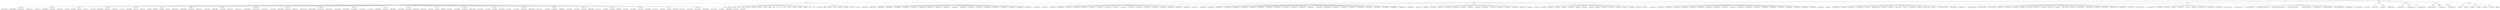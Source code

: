 digraph Motion {
    MackLake [ label = "Mack Lake" ]
    NewYork  [ label = "New York"  ]
    HongKong [ label = "Hong Kong" ]
    
    Listing -> {Video, Timelapse, Infinity, FireWater, Metallic, Smoke, Breathe}
        Video -> {Butterfly, Jellyfish, Flower}
            Butterfly -> {Amphitryon, Apallonia, Atlas, Beatifica, Blumei, Dido, Doubledayi, Excelsior, Hypermnestra, Idaeoides, Lorquinianus, Lechenaulti, Leucippe, Limborgii, Luna, Menelaus, Myrina, Paradisea, Rhadama, Ripheus, Rurina, Sangaris, Sylvia, Timorensis, Weiskei}
                Menelaus -> {"03-M-Menelaus-H264-A", "03-M-Menelaus-H264-B", "03-M-Menelaus-H264-E", "03-M-Menelaus-H264-F"}
                Dido -> {"23-P-Dido-H264-A", "23-P-Dido-H264-B", "23-P-Dido-H264-E", "23-P-Dido-H264-F"}
                Blumei -> {"01-P-Blumei-H264-A", "01-P-Blumei-H264-B", "01-P-Blumei-H264-E", "01-P-Blumei-H264-F"}
                Weiskei -> {"11-G-Weiskei-H264-A", "11-G-Weiskei-H264-B", "11-G-Weiskei-H264-E", "11-G-Weiskei-H264-F"}
                Doubledayi -> {"24-Z-Doubledayi-H264-A", "24-Z-Doubledayi-H264-B", "24-Z-Doubledayi-H264-E", "24-Z-Doubledayi-H264-F"}
                Ripheus -> {"15-U-Ripheus-H264-A", "15-U-Ripheus-H264-B", "15-U-Ripheus-H264-E", "15-U-Ripheus-H264-F"}
                Amphitryon -> {"16-M-Amphitryon-H264-A", "16-M-Amphitryon-H264-B", "16-M-Amphitryon-H264-E", "16-M-Amphitryon-H264-F"}
                Apallonia -> {"22-L-Apallonia-H264-A", "22-L-Apallonia-H264-B", "22-L-Apallonia-H264-E", "22-L-Apallonia-H264-F"}
                Beatifica -> {"09-A-Beatifica-H264-A", "09-A-Beatifica-H264-B", "09-A-Beatifica-H264-E", "09-A-Beatifica-H264-F"}
                Leucippe -> {"12-H-Leucippe-H264-A", "12-H-Leucippe-H264-B", "12-H-Leucippe-H264-E", "12-H-Leucippe-H264-F"}
                Myrina -> {"14-C-Myrina-H264-A", "14-C-Myrina-H264-B", "14-C-Myrina-H264-E", "14-C-Myrina-H264-F"}
                Timorensis -> {"18-D-Timorensis-H264-A", "18-D-Timorensis-H264-B", "18-D-Timorensis-H264-E", "18-D-Timorensis-H264-F"}
                Rhadama -> {"07-J-Rhadama-H264-A", "07-J-Rhadama-H264-B", "07-J-Rhadama-H264-E", "07-J-Rhadama-H264-F"}
                Idaeoides -> {"08-I-Idaeoides-H264-A", "08-I-Idaeoides-H264-B", "08-I-Idaeoides-H264-E", "08-I-Idaeoides-H264-F"}
                Sangaris -> {"17-C-Sangaris-H264-A", "17-C-Sangaris-H264-B", "17-C-Sangaris-H264-E", "17-C-Sangaris-H264-F"}
                Paradisea -> {"04-O-Paradisea-H264-A", "04-O-Paradisea-H264-B", "04-O-Paradisea-H264-E", "04-O-Paradisea-H264-F"}
                Lorquinianus -> {"25-P-Lorquinianus-H264-A", "25-P-Lorquinianus-H264-B", "25-P-Lorquinianus-H264-E", "25-P-Lorquinianus-H264-F"}
                Hypermnestra -> {"21-I-Hypermnestra-H264-A", "21-I-Hypermnestra-H264-B", "21-I-Hypermnestra-H264-E", "21-I-Hypermnestra-H264-F"}
                Sylvia -> {"13-P-Sylvia-H264-A", "13-P-Sylvia-H264-B", "13-P-Sylvia-H264-E", "13-P-Sylvia-H264-F"}
                Rurina -> {"19-P-Rurina-H264-A", "19-P-Rurina-H264-B", "19-P-Rurina-H264-E", "19-P-Rurina-H264-F"}
                Atlas -> {"06-A-Atlas-H264-A", "06-A-Atlas-H264-B", "06-A-Atlas-H264-E", "06-A-Atlas-H264-F"}
                Luna -> {"02-A-Luna-H264-A", "02-A-Luna-H264-B", "02-A-Luna-H264-E", "02-A-Luna-H264-F"}
                Limborgii -> {"05-K-Limborgii-H264-A", "05-K-Limborgii-H264-B", "05-K-Limborgii-H264-E", "05-K-Limborgii-H264-F"}
                Excelsior -> {"20-C-Excelsior-H264-A", "20-C-Excelsior-H264-B", "20-C-Excelsior-H264-E", "20-C-Excelsior-H264-F"}
                Lechenaulti -> {"10-C-Lechenaulti-H264-A", "10-C-Lechenaulti-H264-B", "10-C-Lechenaulti-H264-E", "10-C-Lechenaulti-H264-F"}
                
            Jellyfish -> {"01-Cyndaria", "02-Cyndaria", "03-Cyndaria", "04-Cyndaria", "05-Lions-Mane", "06-Lions-Mane-alt", "06-Lions-Mane", "07-Lions-Mane", "08-Nettle", "09-Nettle", "10-Moon", "11-Moon", "12-Moon", "14-Root-Mouth", "16-Root-Mouth", "17-Blueblubber", "18-Blueblubber", "19-Moon", "21-Moon"}
            Flower -> {"CHRYSANTHEMUM", "GARDENIA", "PINK-DAHLIA", "PINK-PEONY", "PURPLE-PASSION", "WHITE-NIGELLA", "WILDFLOWER", "YELLOW-POPPY"}
        Timelapse -> {MackLake, NewYork, HongKong, London, Paris, Shanghai}
            MackLake -> {"timelapse-MackLake-001", "timelapse-MackLake-002", "timelapse-MackLake-003", "timelapse-MackLake-004", "timelapse-MackLake-005", "timelapse-MackLake-006", "timelapse-MackLake-007", "timelapse-MackLake-008", "timelapse-MackLake-009", "timelapse-MackLake-010", "timelapse-MackLake-011", "timelapse-MackLake-012", "timelapse-MackLake-013", "timelapse-MackLake-014", "timelapse-MackLake-015", "timelapse-MackLake-016", "timelapse-MackLake-017", "timelapse-MackLake-018", "timelapse-MackLake-019", "timelapse-MackLake-020", "timelapse-MackLake-021", "timelapse-MackLake-022"}
            NewYork -> {"timelapse-NewYork-001", "timelapse-NewYork-002", "timelapse-NewYork-003", "timelapse-NewYork-004", "timelapse-NewYork-005", "timelapse-NewYork-006", "timelapse-NewYork-007", "timelapse-NewYork-008", "timelapse-NewYork-009", "timelapse-NewYork-010", "timelapse-NewYork-011", "timelapse-NewYork-012", "timelapse-NewYork-013", "timelapse-NewYork-014", "timelapse-NewYork-015", "timelapse-NewYork-016", "timelapse-NewYork-017", "timelapse-NewYork-018", "timelapse-NewYork-019", "timelapse-NewYork-020"}
            HongKong -> {"timelapse-HongKong-001", "timelapse-HongKong-002", "timelapse-HongKong-003", "timelapse-HongKong-004", "timelapse-HongKong-005", "timelapse-HongKong-006", "timelapse-HongKong-007", "timelapse-HongKong-008", "timelapse-HongKong-009", "timelapse-HongKong-010", "timelapse-HongKong-011", "timelapse-HongKong-012", "timelapse-HongKong-013", "timelapse-HongKong-014", "timelapse-HongKong-015", "timelapse-HongKong-016", "timelapse-HongKong-017", "timelapse-HongKong-018", "timelapse-HongKong-019", "timelapse-HongKong-020", "timelapse-HongKong-021", "timelapse-HongKong-022", "timelapse-HongKong-023", "timelapse-HongKong-024", "timelapse-HongKong-025", "timelapse-HongKong-026"}
            London -> {"timelapse-London-001", "timelapse-London-002", "timelapse-London-003", "timelapse-London-004", "timelapse-London-005", "timelapse-London-006", "timelapse-London-007", "timelapse-London-008", "timelapse-London-009", "timelapse-London-010", "timelapse-London-011", "timelapse-London-012", "timelapse-London-013", "timelapse-London-014", "timelapse-London-015", "timelapse-London-016"}
            Paris -> {"timelapse-Paris-001", "timelapse-Paris-002", "timelapse-Paris-003", "timelapse-Paris-004", "timelapse-Paris-005", "timelapse-Paris-006", "timelapse-Paris-007", "timelapse-Paris-008", "timelapse-Paris-009", "timelapse-Paris-010", "timelapse-Paris-011", "timelapse-Paris-012", "timelapse-Paris-013", "timelapse-Paris-014", "timelapse-Paris-015", "timelapse-Paris-016", "timelapse-Paris-017"}
            Shanghai -> {"timelapse-Shanghai-001", "timelapse-Shanghai-002", "timelapse-Shanghai-003", "timelapse-Shanghai-004", "timelapse-Shanghai-005", "timelapse-Shanghai-006", "timelapse-Shanghai-007", "timelapse-Shanghai-008", "timelapse-Shanghai-009", "timelapse-Shanghai-010", "timelapse-Shanghai-011", "timelapse-Shanghai-012", "timelapse-Shanghai-013", "timelapse-Shanghai-014", "timelapse-Shanghai-015", "timelapse-Shanghai-016", "timelapse-Shanghai-017", "timelapse-Shanghai-018", "timelapse-Shanghai-019", "timelapse-Shanghai-020", "timelapse-Shanghai-021", "timelapse-Shanghai-022"}
        Infinity -> {Buzz, Woody, Jessie, Supporting}
            Buzz -> {"Infinity_Buzz_ball", "Infinity_Buzz_behind NIGHT", "Infinity_Buzz_behind", "Infinity_Buzz_glass knock", "Infinity_Buzz_glass salute", "Infinity_Buzz_laser", "Infinity_Buzz_look up and leave", "Infinity_Buzz_look up", "Infinity_Buzz_loop", "Infinity_Buzz_run NIGHT", "Infinity_Buzz_run", "Infinity_Buzz_wall NIGHT", "Infinity_Buzz_wall", "Infinity_Buzz_wings pop", "Infinity_Buzz_wrist", "Infinity_Buzz_zoom look up and leave", "Infinity_Buzz_zoom look up", "Infinity_Buzz_zoom loop"}
            Woody -> {"Infinity_Woody_Buzz drags off NIGHT", "Infinity_Woody_Buzz drags off", "Infinity_Woody_behind NIGHT", "Infinity_Woody_behind", "Infinity_Woody_big wave", "Infinity_Woody_hat", "Infinity_Woody_kick", "Infinity_Woody_kite", "Infinity_Woody_look up", "Infinity_Woody_loop", "Infinity_Woody_outro", "Infinity_Woody_point", "Infinity_Woody_run NIGHT", "Infinity_Woody_run", "Infinity_Woody_small wave", "Infinity_Woody_wall NIGHT", "Infinity_Woody_wall", "Infinity_Woody_zoom hat", "Infinity_Woody_zoom look up", "Infinity_Woody_zoom loop", "Infinity_Woody_zoom point", "Infinity_Woody_zoom small wave"}
            Jessie -> {"Infinity_Jessie_Bullseye & Ball", "Infinity_Jessie_bullseye", "Infinity_Jessie_flexing", "Infinity_Jessie_hat", "Infinity_Jessie_look up", "Infinity_Jessie_loop", "Infinity_Jessie_outro", "Infinity_Jessie_thumbs up", "Infinity_Jessie_zoom look up", "Infinity_Jessie_zoom loop", "Infinity_Jessie_zoom thumbs up"}
            Supporting -> {"Infinity_Supporting_Alien bounce", "Infinity_Supporting_Bullseye happy", "Infinity_Supporting_Buzz & Woody behind NIGHT", "Infinity_Supporting_Buzz & Woody top-down NIGHT", "Infinity_Supporting_Buzz & Woody top-down", "Infinity_Supporting_Hamm side NIGHT", "Infinity_Supporting_Hamm side", "Infinity_Supporting_Hamm wiggle", "Infinity_Supporting_Rex side NIGHT", "Infinity_Supporting_Rex side", "Infinity_Supporting_Rex wave"}
        
        FireWater -> {Fire, Water}
            Fire -> {"Fire_Fullscreen_008", "Fire_Fullscreen_008_Calm"}
            Water -> {"Water_Fullscreen_005", "Water_Fullscreen_005_Edge"}
        Metallic -> {Silver, Black, Gold}
            Silver -> {"Metallic_Fullscreen_Silver_003"}
            Black -> {"Metallic_Fullscreen_GunMetal_003"}
            Gold -> {"Metallic_Fullscreen_Rose_003"}
        Smoke -> {"Blue/Green", "Pink/Orange", "Black/White"}
            "Blue/Green" -> {"Smoke_Fullscreen_Spearmint_007"}
            "Pink/Orange" -> {"Smoke_Fullscreen_Citrus_007"}
            "Black/White" -> {"Smoke_Fullscreen_Neutral_007"}
        Breathe -> {Classic, Calm, Focus}
            Classic -> {"Breathe_Flower"}
            Calm -> {"Breathe_Bokeh_01", "Breathe_Bokeh_02", "Breathe_Bokeh_03", "Breathe_Bokeh_04", "Breathe_Bokeh_05"}
            Focus -> {"Breathe_Rings"}
}
